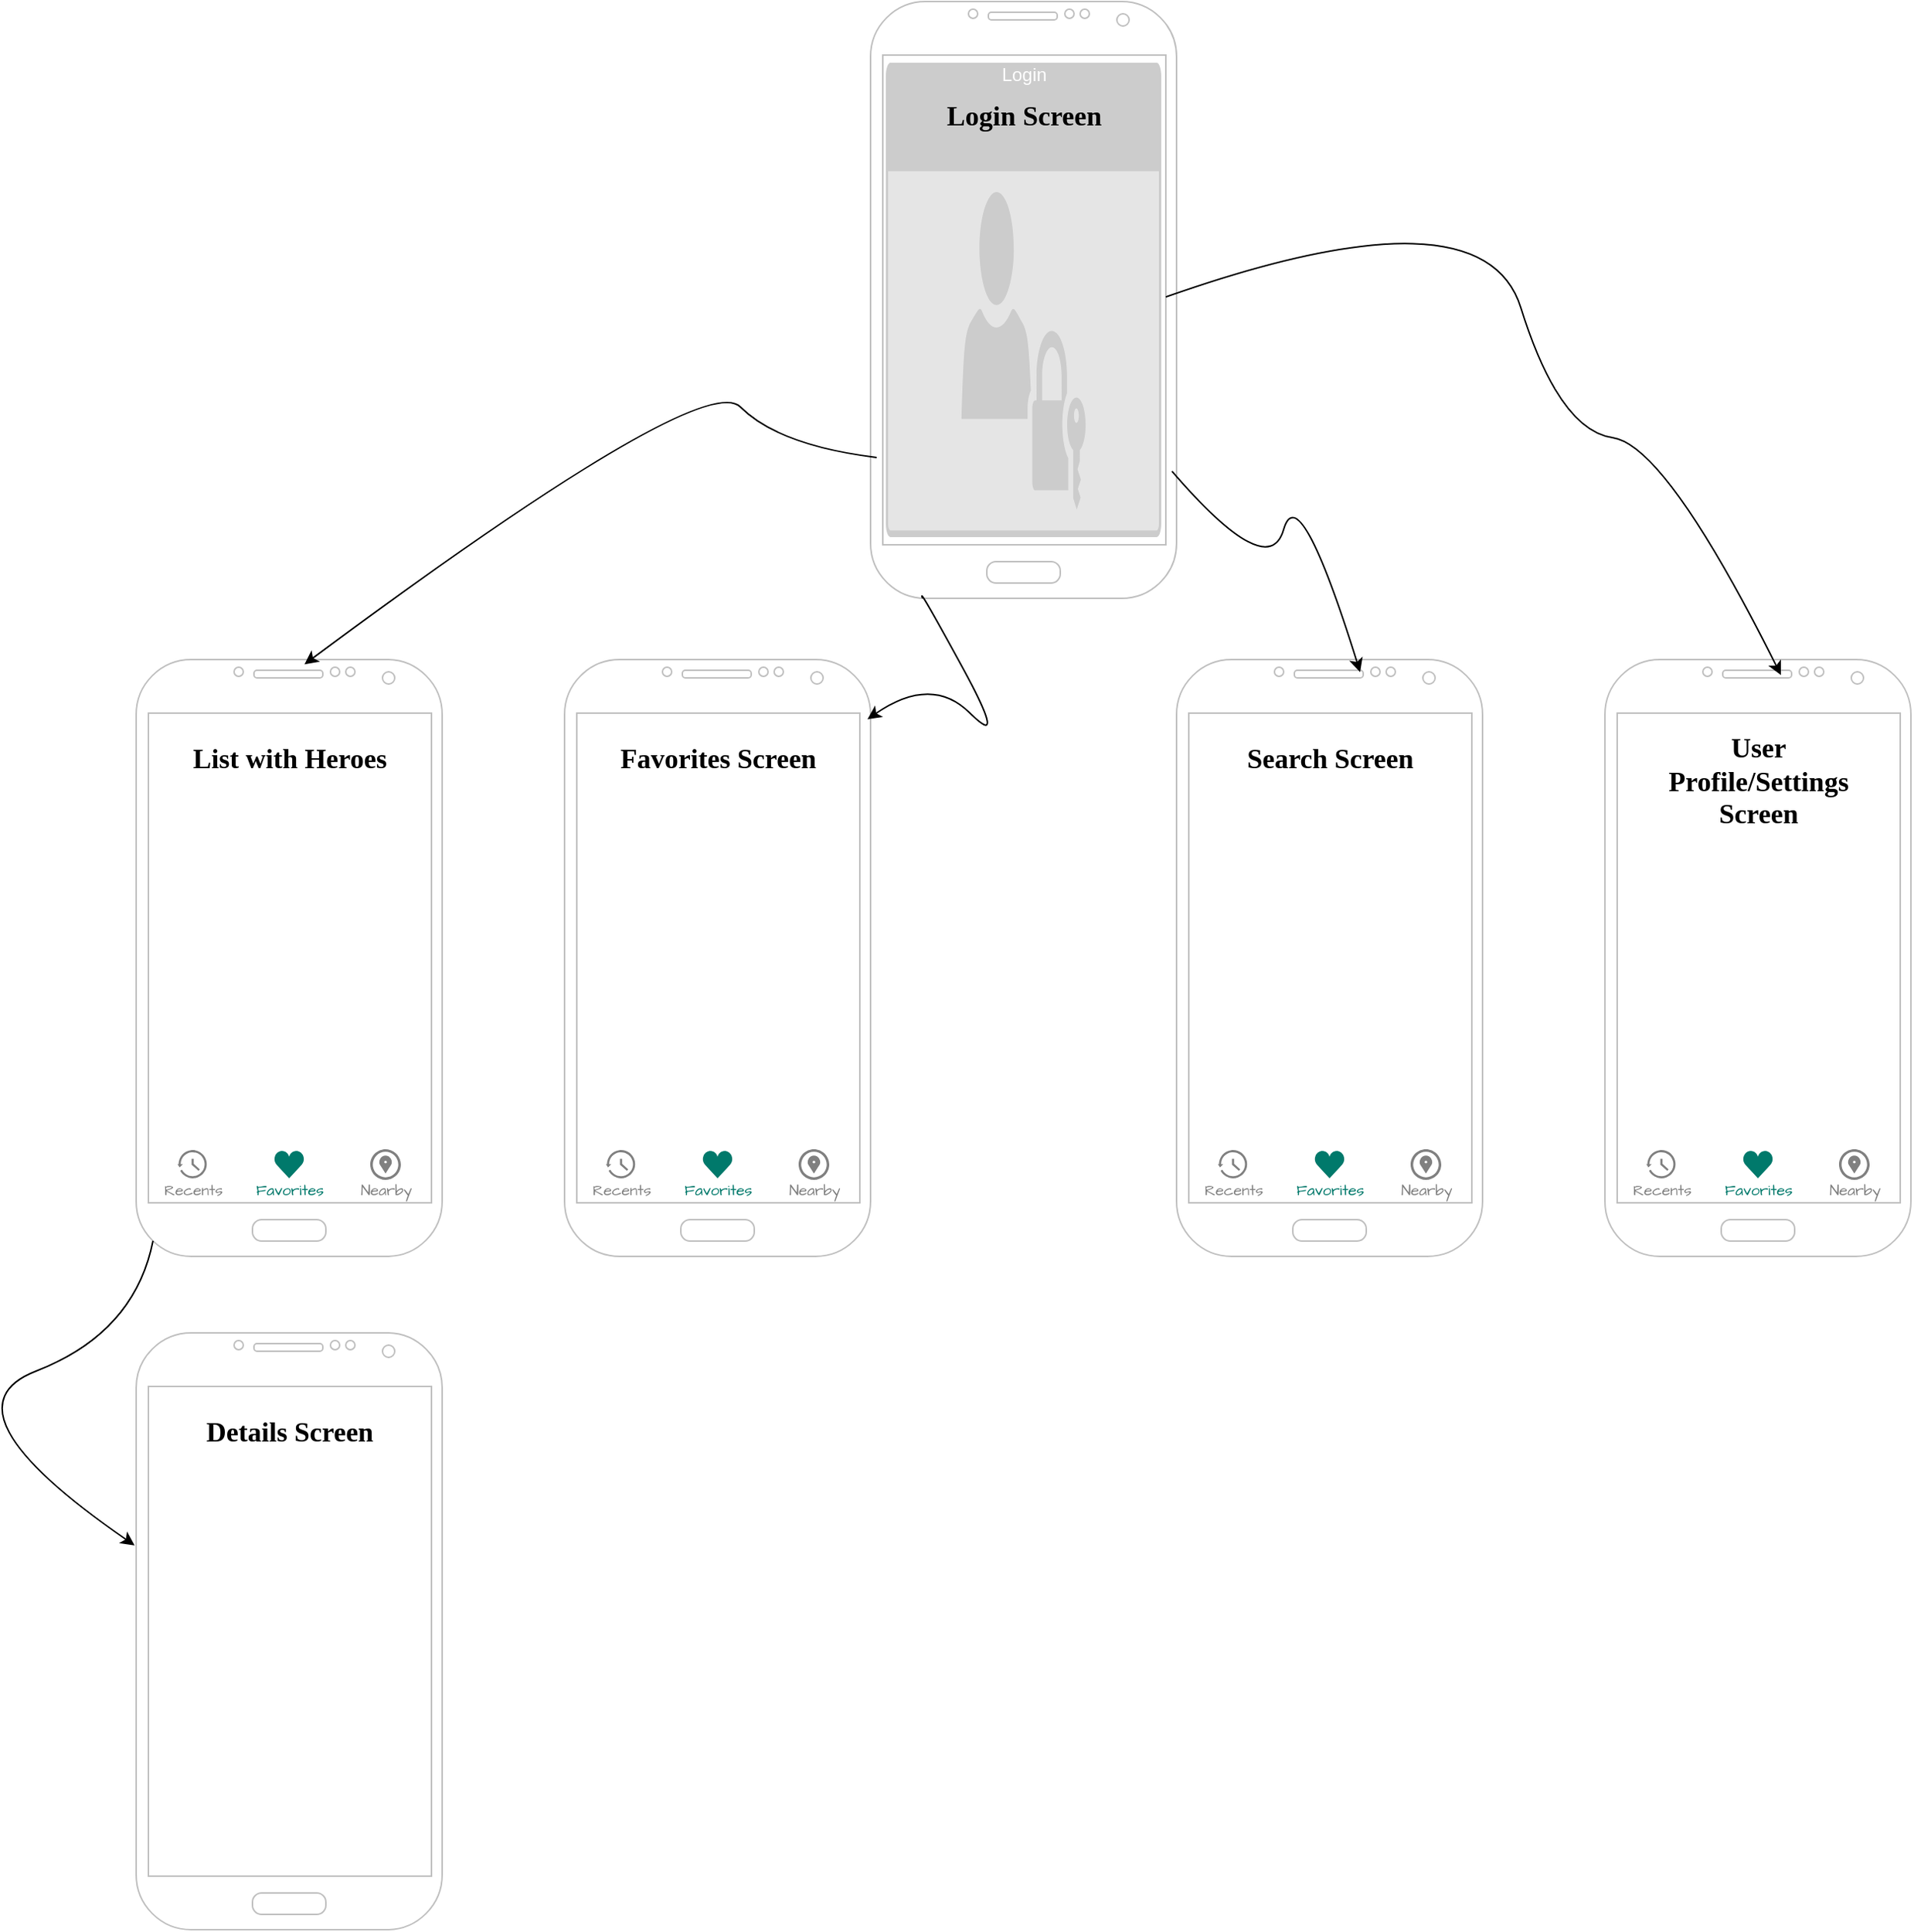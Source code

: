 <mxfile version="16.0.0" type="device"><diagram id="4r6aOAdvS_S4Y4oGt82N" name="Page-1"><mxGraphModel dx="1422" dy="762" grid="1" gridSize="10" guides="1" tooltips="1" connect="1" arrows="1" fold="1" page="1" pageScale="1" pageWidth="900" pageHeight="1600" math="0" shadow="0"><root><mxCell id="0"/><mxCell id="1" parent="0"/><mxCell id="rDAtyk6_kpcZMxoxQFI6-1" value="" style="verticalLabelPosition=bottom;verticalAlign=top;html=1;shadow=0;dashed=0;strokeWidth=1;shape=mxgraph.android.phone2;strokeColor=#c0c0c0;" vertex="1" parent="1"><mxGeometry x="240" y="920" width="200" height="390" as="geometry"/></mxCell><mxCell id="rDAtyk6_kpcZMxoxQFI6-2" value="" style="verticalLabelPosition=bottom;verticalAlign=top;html=1;shadow=0;dashed=0;strokeWidth=1;shape=mxgraph.android.phone2;strokeColor=#c0c0c0;" vertex="1" parent="1"><mxGeometry x="1200" y="480" width="200" height="390" as="geometry"/></mxCell><mxCell id="rDAtyk6_kpcZMxoxQFI6-3" value="" style="verticalLabelPosition=bottom;verticalAlign=top;html=1;shadow=0;dashed=0;strokeWidth=1;shape=mxgraph.android.phone2;strokeColor=#c0c0c0;" vertex="1" parent="1"><mxGeometry x="920" y="480" width="200" height="390" as="geometry"/></mxCell><mxCell id="rDAtyk6_kpcZMxoxQFI6-4" value="" style="verticalLabelPosition=bottom;verticalAlign=top;html=1;shadow=0;dashed=0;strokeWidth=1;shape=mxgraph.android.phone2;strokeColor=#c0c0c0;fontStyle=0" vertex="1" parent="1"><mxGeometry x="720" y="50" width="200" height="390" as="geometry"/></mxCell><mxCell id="rDAtyk6_kpcZMxoxQFI6-5" value="" style="verticalLabelPosition=bottom;verticalAlign=top;html=1;shadow=0;dashed=0;strokeWidth=1;shape=mxgraph.android.phone2;strokeColor=#c0c0c0;" vertex="1" parent="1"><mxGeometry x="520" y="480" width="200" height="390" as="geometry"/></mxCell><mxCell id="rDAtyk6_kpcZMxoxQFI6-6" value="" style="verticalLabelPosition=bottom;verticalAlign=top;html=1;shadow=0;dashed=0;strokeWidth=1;shape=mxgraph.android.phone2;strokeColor=#c0c0c0;" vertex="1" parent="1"><mxGeometry x="240" y="480" width="200" height="390" as="geometry"/></mxCell><mxCell id="rDAtyk6_kpcZMxoxQFI6-23" value="" style="dashed=0;align=center;fontSize=12;shape=rect;fillColor=#ffffff;strokeColor=none;shadow=0;sketch=1;hachureGap=4;pointerEvents=0;fontFamily=Architects Daughter;fontSource=https%3A%2F%2Ffonts.googleapis.com%2Fcss%3Ffamily%3DArchitects%2BDaughter;" vertex="1" parent="1"><mxGeometry x="250" y="800" width="180" height="30" as="geometry"/></mxCell><mxCell id="rDAtyk6_kpcZMxoxQFI6-24" value="Recents" style="dashed=0;html=1;shape=mxgraph.gmdl.recents;fillColor=#808080;strokeColor=none;fontColor=#808080;verticalAlign=top;spacingLeft=0;fontSize=10;labelPosition=center;verticalLabelPosition=bottom;align=center;spacingBottom=0;spacingTop=-6;sketch=0;hachureGap=4;pointerEvents=0;fontFamily=Architects Daughter;fontSource=https%3A%2F%2Ffonts.googleapis.com%2Fcss%3Ffamily%3DArchitects%2BDaughter;" vertex="1" parent="rDAtyk6_kpcZMxoxQFI6-23"><mxGeometry x="0.15" y="0.5" width="20" height="20" relative="1" as="geometry"><mxPoint x="-10" y="-15" as="offset"/></mxGeometry></mxCell><mxCell id="rDAtyk6_kpcZMxoxQFI6-25" value="Favorites" style="dashed=0;html=1;shape=mxgraph.gmdl.heart;fillColor=#00796B;strokeColor=none;fontColor=#00796B;verticalAlign=top;spacingLeft=0;fontSize=10;labelPosition=center;verticalLabelPosition=bottom;align=center;spacingBottom=0;spacingTop=-5;sketch=0;hachureGap=4;pointerEvents=0;fontFamily=Architects Daughter;fontSource=https%3A%2F%2Ffonts.googleapis.com%2Fcss%3Ffamily%3DArchitects%2BDaughter;" vertex="1" parent="rDAtyk6_kpcZMxoxQFI6-23"><mxGeometry x="0.5" y="0.5" width="20" height="18" relative="1" as="geometry"><mxPoint x="-10" y="-14" as="offset"/></mxGeometry></mxCell><mxCell id="rDAtyk6_kpcZMxoxQFI6-26" value="Nearby" style="dashed=0;html=1;shape=mxgraph.gmdl.nearby;fillColor=#808080;strokeColor=none;fontColor=#808080;verticalAlign=top;spacingLeft=0;fontSize=10;labelPosition=center;verticalLabelPosition=bottom;align=center;spacingBottom=0;spacingTop=-6;sketch=0;hachureGap=4;pointerEvents=0;fontFamily=Architects Daughter;fontSource=https%3A%2F%2Ffonts.googleapis.com%2Fcss%3Ffamily%3DArchitects%2BDaughter;" vertex="1" parent="rDAtyk6_kpcZMxoxQFI6-23"><mxGeometry x="0.85" y="0.5" width="20" height="20" relative="1" as="geometry"><mxPoint x="-10" y="-15" as="offset"/></mxGeometry></mxCell><mxCell id="rDAtyk6_kpcZMxoxQFI6-27" value="" style="dashed=0;align=center;fontSize=12;shape=rect;fillColor=#ffffff;strokeColor=none;shadow=0;sketch=1;hachureGap=4;pointerEvents=0;fontFamily=Architects Daughter;fontSource=https%3A%2F%2Ffonts.googleapis.com%2Fcss%3Ffamily%3DArchitects%2BDaughter;" vertex="1" parent="1"><mxGeometry x="530" y="800" width="180" height="30" as="geometry"/></mxCell><mxCell id="rDAtyk6_kpcZMxoxQFI6-28" value="Recents" style="dashed=0;html=1;shape=mxgraph.gmdl.recents;fillColor=#808080;strokeColor=none;fontColor=#808080;verticalAlign=top;spacingLeft=0;fontSize=10;labelPosition=center;verticalLabelPosition=bottom;align=center;spacingBottom=0;spacingTop=-6;sketch=0;hachureGap=4;pointerEvents=0;fontFamily=Architects Daughter;fontSource=https%3A%2F%2Ffonts.googleapis.com%2Fcss%3Ffamily%3DArchitects%2BDaughter;" vertex="1" parent="rDAtyk6_kpcZMxoxQFI6-27"><mxGeometry x="0.15" y="0.5" width="20" height="20" relative="1" as="geometry"><mxPoint x="-10" y="-15" as="offset"/></mxGeometry></mxCell><mxCell id="rDAtyk6_kpcZMxoxQFI6-29" value="Favorites" style="dashed=0;html=1;shape=mxgraph.gmdl.heart;fillColor=#00796B;strokeColor=none;fontColor=#00796B;verticalAlign=top;spacingLeft=0;fontSize=10;labelPosition=center;verticalLabelPosition=bottom;align=center;spacingBottom=0;spacingTop=-5;sketch=0;hachureGap=4;pointerEvents=0;fontFamily=Architects Daughter;fontSource=https%3A%2F%2Ffonts.googleapis.com%2Fcss%3Ffamily%3DArchitects%2BDaughter;" vertex="1" parent="rDAtyk6_kpcZMxoxQFI6-27"><mxGeometry x="0.5" y="0.5" width="20" height="18" relative="1" as="geometry"><mxPoint x="-10" y="-14" as="offset"/></mxGeometry></mxCell><mxCell id="rDAtyk6_kpcZMxoxQFI6-30" value="Nearby" style="dashed=0;html=1;shape=mxgraph.gmdl.nearby;fillColor=#808080;strokeColor=none;fontColor=#808080;verticalAlign=top;spacingLeft=0;fontSize=10;labelPosition=center;verticalLabelPosition=bottom;align=center;spacingBottom=0;spacingTop=-6;sketch=0;hachureGap=4;pointerEvents=0;fontFamily=Architects Daughter;fontSource=https%3A%2F%2Ffonts.googleapis.com%2Fcss%3Ffamily%3DArchitects%2BDaughter;" vertex="1" parent="rDAtyk6_kpcZMxoxQFI6-27"><mxGeometry x="0.85" y="0.5" width="20" height="20" relative="1" as="geometry"><mxPoint x="-10" y="-15" as="offset"/></mxGeometry></mxCell><mxCell id="rDAtyk6_kpcZMxoxQFI6-31" value="" style="dashed=0;align=center;fontSize=12;shape=rect;fillColor=#ffffff;strokeColor=none;shadow=0;sketch=1;hachureGap=4;pointerEvents=0;fontFamily=Architects Daughter;fontSource=https%3A%2F%2Ffonts.googleapis.com%2Fcss%3Ffamily%3DArchitects%2BDaughter;" vertex="1" parent="1"><mxGeometry x="930" y="800" width="180" height="30" as="geometry"/></mxCell><mxCell id="rDAtyk6_kpcZMxoxQFI6-32" value="Recents" style="dashed=0;html=1;shape=mxgraph.gmdl.recents;fillColor=#808080;strokeColor=none;fontColor=#808080;verticalAlign=top;spacingLeft=0;fontSize=10;labelPosition=center;verticalLabelPosition=bottom;align=center;spacingBottom=0;spacingTop=-6;sketch=0;hachureGap=4;pointerEvents=0;fontFamily=Architects Daughter;fontSource=https%3A%2F%2Ffonts.googleapis.com%2Fcss%3Ffamily%3DArchitects%2BDaughter;" vertex="1" parent="rDAtyk6_kpcZMxoxQFI6-31"><mxGeometry x="0.15" y="0.5" width="20" height="20" relative="1" as="geometry"><mxPoint x="-10" y="-15" as="offset"/></mxGeometry></mxCell><mxCell id="rDAtyk6_kpcZMxoxQFI6-33" value="Favorites" style="dashed=0;html=1;shape=mxgraph.gmdl.heart;fillColor=#00796B;strokeColor=none;fontColor=#00796B;verticalAlign=top;spacingLeft=0;fontSize=10;labelPosition=center;verticalLabelPosition=bottom;align=center;spacingBottom=0;spacingTop=-5;sketch=0;hachureGap=4;pointerEvents=0;fontFamily=Architects Daughter;fontSource=https%3A%2F%2Ffonts.googleapis.com%2Fcss%3Ffamily%3DArchitects%2BDaughter;" vertex="1" parent="rDAtyk6_kpcZMxoxQFI6-31"><mxGeometry x="0.5" y="0.5" width="20" height="18" relative="1" as="geometry"><mxPoint x="-10" y="-14" as="offset"/></mxGeometry></mxCell><mxCell id="rDAtyk6_kpcZMxoxQFI6-34" value="Nearby" style="dashed=0;html=1;shape=mxgraph.gmdl.nearby;fillColor=#808080;strokeColor=none;fontColor=#808080;verticalAlign=top;spacingLeft=0;fontSize=10;labelPosition=center;verticalLabelPosition=bottom;align=center;spacingBottom=0;spacingTop=-6;sketch=0;hachureGap=4;pointerEvents=0;fontFamily=Architects Daughter;fontSource=https%3A%2F%2Ffonts.googleapis.com%2Fcss%3Ffamily%3DArchitects%2BDaughter;" vertex="1" parent="rDAtyk6_kpcZMxoxQFI6-31"><mxGeometry x="0.85" y="0.5" width="20" height="20" relative="1" as="geometry"><mxPoint x="-10" y="-15" as="offset"/></mxGeometry></mxCell><mxCell id="rDAtyk6_kpcZMxoxQFI6-35" value="" style="dashed=0;align=center;fontSize=12;shape=rect;fillColor=#ffffff;strokeColor=none;shadow=0;sketch=1;hachureGap=4;pointerEvents=0;fontFamily=Architects Daughter;fontSource=https%3A%2F%2Ffonts.googleapis.com%2Fcss%3Ffamily%3DArchitects%2BDaughter;" vertex="1" parent="1"><mxGeometry x="1210" y="800" width="180" height="30" as="geometry"/></mxCell><mxCell id="rDAtyk6_kpcZMxoxQFI6-36" value="Recents" style="dashed=0;html=1;shape=mxgraph.gmdl.recents;fillColor=#808080;strokeColor=none;fontColor=#808080;verticalAlign=top;spacingLeft=0;fontSize=10;labelPosition=center;verticalLabelPosition=bottom;align=center;spacingBottom=0;spacingTop=-6;sketch=0;hachureGap=4;pointerEvents=0;fontFamily=Architects Daughter;fontSource=https%3A%2F%2Ffonts.googleapis.com%2Fcss%3Ffamily%3DArchitects%2BDaughter;" vertex="1" parent="rDAtyk6_kpcZMxoxQFI6-35"><mxGeometry x="0.15" y="0.5" width="20" height="20" relative="1" as="geometry"><mxPoint x="-10" y="-15" as="offset"/></mxGeometry></mxCell><mxCell id="rDAtyk6_kpcZMxoxQFI6-37" value="Favorites" style="dashed=0;html=1;shape=mxgraph.gmdl.heart;fillColor=#00796B;strokeColor=none;fontColor=#00796B;verticalAlign=top;spacingLeft=0;fontSize=10;labelPosition=center;verticalLabelPosition=bottom;align=center;spacingBottom=0;spacingTop=-5;sketch=0;hachureGap=4;pointerEvents=0;fontFamily=Architects Daughter;fontSource=https%3A%2F%2Ffonts.googleapis.com%2Fcss%3Ffamily%3DArchitects%2BDaughter;" vertex="1" parent="rDAtyk6_kpcZMxoxQFI6-35"><mxGeometry x="0.5" y="0.5" width="20" height="18" relative="1" as="geometry"><mxPoint x="-10" y="-14" as="offset"/></mxGeometry></mxCell><mxCell id="rDAtyk6_kpcZMxoxQFI6-38" value="Nearby" style="dashed=0;html=1;shape=mxgraph.gmdl.nearby;fillColor=#808080;strokeColor=none;fontColor=#808080;verticalAlign=top;spacingLeft=0;fontSize=10;labelPosition=center;verticalLabelPosition=bottom;align=center;spacingBottom=0;spacingTop=-6;sketch=0;hachureGap=4;pointerEvents=0;fontFamily=Architects Daughter;fontSource=https%3A%2F%2Ffonts.googleapis.com%2Fcss%3Ffamily%3DArchitects%2BDaughter;" vertex="1" parent="rDAtyk6_kpcZMxoxQFI6-35"><mxGeometry x="0.85" y="0.5" width="20" height="20" relative="1" as="geometry"><mxPoint x="-10" y="-15" as="offset"/></mxGeometry></mxCell><mxCell id="rDAtyk6_kpcZMxoxQFI6-40" value="Login" style="html=1;strokeColor=none;fillColor=#CCCCCC;labelPosition=center;verticalLabelPosition=middle;verticalAlign=top;align=center;fontSize=12;outlineConnect=0;spacingTop=-6;fontColor=#FFFFFF;sketch=0;shape=mxgraph.sitemap.login;" vertex="1" parent="1"><mxGeometry x="730" y="90" width="180" height="310" as="geometry"/></mxCell><mxCell id="rDAtyk6_kpcZMxoxQFI6-41" value="" style="shape=image;html=1;verticalAlign=top;verticalLabelPosition=bottom;labelBackgroundColor=#ffffff;imageAspect=0;aspect=fixed;image=https://cdn1.iconfinder.com/data/icons/modern-set-of-digital-symbols/48/play_details-128.png;fillColor=#CCCCCC;" vertex="1" parent="1"><mxGeometry x="250" y="1025" width="180" height="180" as="geometry"/></mxCell><mxCell id="rDAtyk6_kpcZMxoxQFI6-47" value="" style="curved=1;endArrow=classic;html=1;rounded=0;exitX=0.02;exitY=0.764;exitDx=0;exitDy=0;exitPerimeter=0;entryX=0.55;entryY=0.008;entryDx=0;entryDy=0;entryPerimeter=0;" edge="1" parent="1" source="rDAtyk6_kpcZMxoxQFI6-4" target="rDAtyk6_kpcZMxoxQFI6-6"><mxGeometry width="50" height="50" relative="1" as="geometry"><mxPoint x="610" y="340" as="sourcePoint"/><mxPoint x="660" y="290" as="targetPoint"/><Array as="points"><mxPoint x="660" y="340"/><mxPoint x="610" y="290"/></Array></mxGeometry></mxCell><mxCell id="rDAtyk6_kpcZMxoxQFI6-50" value="" style="curved=1;endArrow=classic;html=1;rounded=0;exitX=0.17;exitY=1;exitDx=0;exitDy=0;exitPerimeter=0;entryX=0.99;entryY=0.1;entryDx=0;entryDy=0;entryPerimeter=0;" edge="1" parent="1" source="rDAtyk6_kpcZMxoxQFI6-4" target="rDAtyk6_kpcZMxoxQFI6-5"><mxGeometry width="50" height="50" relative="1" as="geometry"><mxPoint x="760" y="540" as="sourcePoint"/><mxPoint x="810" y="490" as="targetPoint"/><Array as="points"><mxPoint x="750" y="430"/><mxPoint x="810" y="540"/><mxPoint x="760" y="490"/></Array></mxGeometry></mxCell><mxCell id="rDAtyk6_kpcZMxoxQFI6-52" value="" style="curved=1;endArrow=classic;html=1;rounded=0;entryX=0.575;entryY=0.026;entryDx=0;entryDy=0;entryPerimeter=0;exitX=0.965;exitY=0.495;exitDx=0;exitDy=0;exitPerimeter=0;" edge="1" parent="1" source="rDAtyk6_kpcZMxoxQFI6-4" target="rDAtyk6_kpcZMxoxQFI6-2"><mxGeometry width="50" height="50" relative="1" as="geometry"><mxPoint x="1110" y="330" as="sourcePoint"/><mxPoint x="1160" y="280" as="targetPoint"/><Array as="points"><mxPoint x="1120" y="170"/><mxPoint x="1170" y="330"/><mxPoint x="1240" y="340"/></Array></mxGeometry></mxCell><mxCell id="rDAtyk6_kpcZMxoxQFI6-57" value="&lt;h2&gt;&lt;font face=&quot;Verdana&quot;&gt;List with Heroes&lt;/font&gt;&lt;/h2&gt;" style="text;html=1;align=center;verticalAlign=middle;resizable=0;points=[];autosize=1;strokeColor=none;fillColor=none;" vertex="1" parent="1"><mxGeometry x="250" y="520" width="180" height="50" as="geometry"/></mxCell><mxCell id="rDAtyk6_kpcZMxoxQFI6-58" value="&lt;h2&gt;&lt;font face=&quot;Verdana&quot;&gt;Favorites Screen&lt;/font&gt;&lt;/h2&gt;" style="text;html=1;align=center;verticalAlign=middle;resizable=0;points=[];autosize=1;strokeColor=none;fillColor=none;" vertex="1" parent="1"><mxGeometry x="530" y="520" width="180" height="50" as="geometry"/></mxCell><mxCell id="rDAtyk6_kpcZMxoxQFI6-59" value="&lt;h2&gt;&lt;font face=&quot;Verdana&quot;&gt;Search Screen&lt;/font&gt;&lt;/h2&gt;" style="text;html=1;align=center;verticalAlign=middle;resizable=0;points=[];autosize=1;strokeColor=none;fillColor=none;" vertex="1" parent="1"><mxGeometry x="940" y="520" width="160" height="50" as="geometry"/></mxCell><mxCell id="rDAtyk6_kpcZMxoxQFI6-60" value="&lt;h2&gt;&lt;font face=&quot;Verdana&quot;&gt;User &lt;br&gt;Profile/Settings &lt;br&gt;Screen&lt;/font&gt;&lt;/h2&gt;" style="text;html=1;align=center;verticalAlign=middle;resizable=0;points=[];autosize=1;strokeColor=none;fillColor=none;" vertex="1" parent="1"><mxGeometry x="1210" y="520" width="180" height="80" as="geometry"/></mxCell><mxCell id="rDAtyk6_kpcZMxoxQFI6-61" value="&lt;h2&gt;&lt;font face=&quot;Verdana&quot;&gt;Details Screen&lt;/font&gt;&lt;/h2&gt;" style="text;html=1;align=center;verticalAlign=middle;resizable=0;points=[];autosize=1;strokeColor=none;fillColor=none;" vertex="1" parent="1"><mxGeometry x="260" y="960" width="160" height="50" as="geometry"/></mxCell><mxCell id="rDAtyk6_kpcZMxoxQFI6-62" value="&lt;h2&gt;&lt;font face=&quot;Verdana&quot;&gt;Login Screen&lt;/font&gt;&lt;/h2&gt;" style="text;html=1;align=center;verticalAlign=middle;resizable=0;points=[];autosize=1;strokeColor=none;fillColor=none;" vertex="1" parent="1"><mxGeometry x="745" y="100" width="150" height="50" as="geometry"/></mxCell><mxCell id="rDAtyk6_kpcZMxoxQFI6-63" value="" style="curved=1;endArrow=classic;html=1;rounded=0;fontFamily=Verdana;exitX=0.055;exitY=0.974;exitDx=0;exitDy=0;exitPerimeter=0;entryX=-0.005;entryY=0.356;entryDx=0;entryDy=0;entryPerimeter=0;" edge="1" parent="1" source="rDAtyk6_kpcZMxoxQFI6-6" target="rDAtyk6_kpcZMxoxQFI6-1"><mxGeometry width="50" height="50" relative="1" as="geometry"><mxPoint x="130" y="920" as="sourcePoint"/><mxPoint x="180" y="870" as="targetPoint"/><Array as="points"><mxPoint x="239" y="920"/><mxPoint x="110" y="970"/></Array></mxGeometry></mxCell><mxCell id="rDAtyk6_kpcZMxoxQFI6-64" value="" style="curved=1;endArrow=classic;html=1;rounded=0;fontFamily=Verdana;exitX=0.985;exitY=0.787;exitDx=0;exitDy=0;exitPerimeter=0;entryX=0.6;entryY=0.021;entryDx=0;entryDy=0;entryPerimeter=0;" edge="1" parent="1" source="rDAtyk6_kpcZMxoxQFI6-4" target="rDAtyk6_kpcZMxoxQFI6-3"><mxGeometry width="50" height="50" relative="1" as="geometry"><mxPoint x="1000" y="410" as="sourcePoint"/><mxPoint x="1050" y="360" as="targetPoint"/><Array as="points"><mxPoint x="980" y="430"/><mxPoint x="1000" y="360"/></Array></mxGeometry></mxCell></root></mxGraphModel></diagram></mxfile>